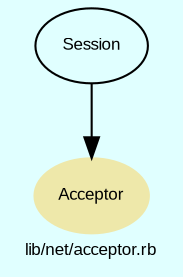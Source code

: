 digraph TopLevel {
    compound = true
    bgcolor = lightcyan1
    fontname = Arial
    fontsize = 8
    label = "lib/net/acceptor.rb"
    node [
        fontname = Arial,
        fontsize = 8,
        color = black
    ]

    Acceptor [
        fontcolor = black,
        URL = "classes/Acceptor.html",
        shape = ellipse,
        color = palegoldenrod,
        style = filled,
        label = "Acceptor"
    ]

    Session [
        URL = "classes/Session.html",
        label = "Session"
    ]

    Session -> Acceptor [

    ]

}


